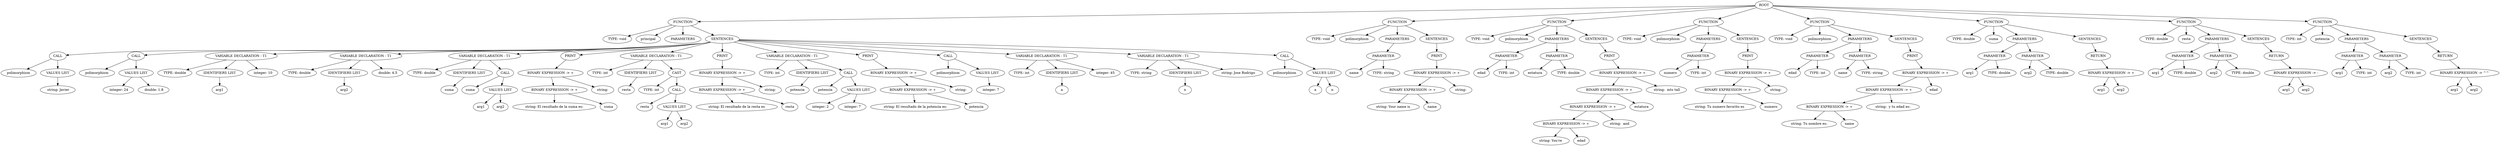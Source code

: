 digraph G{nodo0[label="ROOT"];
Node1[label="FUNCTION"];
nodo0->Node1;
Node2[label="TYPE: void"];
Node1->Node2;
Node3[label="principal"];
Node1->Node3;
Node4[label="PARAMETERS"];
Node1->Node4;
Node5[label="SENTENCES"];
Node1->Node5;
Node6[label="CALL"];
Node5->Node6;
Node7[label="polimorphism"];
Node6->Node7;
Node8[label="VALUES LIST"];
Node6->Node8;
Node9[label=" string: Javier"];
Node8->Node9;
Node10[label="CALL"];
Node5->Node10;
Node11[label="polimorphism"];
Node10->Node11;
Node12[label="VALUES LIST"];
Node10->Node12;
Node13[label=" integer: 24"];
Node12->Node13;
Node14[label=" double: 1.8"];
Node12->Node14;
Node15[label="VARIABLE DECLARATION - T1"];
Node5->Node15;
Node16[label="TYPE: double"];
Node15->Node16;
Node17[label="IDENTIFIERS LIST"];
Node15->Node17;
Node18[label="arg1"];
Node17->Node18;
Node19[label=" integer: 10"];
Node15->Node19;
Node20[label="VARIABLE DECLARATION - T1"];
Node5->Node20;
Node21[label="TYPE: double"];
Node20->Node21;
Node22[label="IDENTIFIERS LIST"];
Node20->Node22;
Node23[label="arg2"];
Node22->Node23;
Node24[label=" double: 4.5"];
Node20->Node24;
Node25[label="VARIABLE DECLARATION - T1"];
Node5->Node25;
Node26[label="TYPE: double"];
Node25->Node26;
Node27[label="IDENTIFIERS LIST"];
Node25->Node27;
Node28[label="suma"];
Node27->Node28;
Node29[label="CALL"];
Node25->Node29;
Node30[label="suma"];
Node29->Node30;
Node31[label="VALUES LIST"];
Node29->Node31;
Node32[label="arg1"];
Node31->Node32;
Node33[label="arg2"];
Node31->Node33;
Node34[label="PRINT"];
Node5->Node34;
Node35[label="BINARY EXPRESSION -> +"];
Node34->Node35;
Node36[label="BINARY EXPRESSION -> +"];
Node35->Node36;
Node37[label=" string: El resultado de la suma es: "];
Node36->Node37;
Node38[label="suma"];
Node36->Node38;
Node39[label=" string: \n"];
Node35->Node39;
Node40[label="VARIABLE DECLARATION - T1"];
Node5->Node40;
Node41[label="TYPE: int"];
Node40->Node41;
Node42[label="IDENTIFIERS LIST"];
Node40->Node42;
Node43[label="resta"];
Node42->Node43;
Node44[label="CAST"];
Node40->Node44;
Node45[label="TYPE: int"];
Node44->Node45;
Node46[label="CALL"];
Node44->Node46;
Node47[label="resta"];
Node46->Node47;
Node48[label="VALUES LIST"];
Node46->Node48;
Node49[label="arg1"];
Node48->Node49;
Node50[label="arg2"];
Node48->Node50;
Node51[label="PRINT"];
Node5->Node51;
Node52[label="BINARY EXPRESSION -> +"];
Node51->Node52;
Node53[label="BINARY EXPRESSION -> +"];
Node52->Node53;
Node54[label=" string: El resultado de la resta es "];
Node53->Node54;
Node55[label="resta"];
Node53->Node55;
Node56[label=" string: \n"];
Node52->Node56;
Node57[label="VARIABLE DECLARATION - T1"];
Node5->Node57;
Node58[label="TYPE: int"];
Node57->Node58;
Node59[label="IDENTIFIERS LIST"];
Node57->Node59;
Node60[label="potencia"];
Node59->Node60;
Node61[label="CALL"];
Node57->Node61;
Node62[label="potencia"];
Node61->Node62;
Node63[label="VALUES LIST"];
Node61->Node63;
Node64[label=" integer: 2"];
Node63->Node64;
Node65[label=" integer: 7"];
Node63->Node65;
Node66[label="PRINT"];
Node5->Node66;
Node67[label="BINARY EXPRESSION -> +"];
Node66->Node67;
Node68[label="BINARY EXPRESSION -> +"];
Node67->Node68;
Node69[label=" string: El resultado de la potencia es: "];
Node68->Node69;
Node70[label="potencia"];
Node68->Node70;
Node71[label=" string: \n"];
Node67->Node71;
Node72[label="CALL"];
Node5->Node72;
Node73[label="polimorphism"];
Node72->Node73;
Node74[label="VALUES LIST"];
Node72->Node74;
Node75[label=" integer: 7"];
Node74->Node75;
Node76[label="VARIABLE DECLARATION - T1"];
Node5->Node76;
Node77[label="TYPE: int"];
Node76->Node77;
Node78[label="IDENTIFIERS LIST"];
Node76->Node78;
Node79[label="a"];
Node78->Node79;
Node80[label=" integer: 45"];
Node76->Node80;
Node81[label="VARIABLE DECLARATION - T1"];
Node5->Node81;
Node82[label="TYPE: string"];
Node81->Node82;
Node83[label="IDENTIFIERS LIST"];
Node81->Node83;
Node84[label="n"];
Node83->Node84;
Node85[label=" string: Jose Rodrigo"];
Node81->Node85;
Node86[label="CALL"];
Node5->Node86;
Node87[label="polimorphism"];
Node86->Node87;
Node88[label="VALUES LIST"];
Node86->Node88;
Node89[label="a"];
Node88->Node89;
Node90[label="n"];
Node88->Node90;
Node91[label="FUNCTION"];
nodo0->Node91;
Node92[label="TYPE: void"];
Node91->Node92;
Node93[label="polimorphism"];
Node91->Node93;
Node94[label="PARAMETERS"];
Node91->Node94;
Node95[label="PARAMETER"];
Node94->Node95;
Node96[label="name"];
Node95->Node96;
Node97[label="TYPE: string"];
Node95->Node97;
Node98[label="SENTENCES"];
Node91->Node98;
Node99[label="PRINT"];
Node98->Node99;
Node100[label="BINARY EXPRESSION -> +"];
Node99->Node100;
Node101[label="BINARY EXPRESSION -> +"];
Node100->Node101;
Node102[label=" string: Your name is "];
Node101->Node102;
Node103[label="name"];
Node101->Node103;
Node104[label=" string: \n"];
Node100->Node104;
Node105[label="FUNCTION"];
nodo0->Node105;
Node106[label="TYPE: void"];
Node105->Node106;
Node107[label="polimorphism"];
Node105->Node107;
Node108[label="PARAMETERS"];
Node105->Node108;
Node109[label="PARAMETER"];
Node108->Node109;
Node110[label="edad"];
Node109->Node110;
Node111[label="TYPE: int"];
Node109->Node111;
Node112[label="PARAMETER"];
Node108->Node112;
Node113[label="estatura"];
Node112->Node113;
Node114[label="TYPE: double"];
Node112->Node114;
Node115[label="SENTENCES"];
Node105->Node115;
Node116[label="PRINT"];
Node115->Node116;
Node117[label="BINARY EXPRESSION -> +"];
Node116->Node117;
Node118[label="BINARY EXPRESSION -> +"];
Node117->Node118;
Node119[label="BINARY EXPRESSION -> +"];
Node118->Node119;
Node120[label="BINARY EXPRESSION -> +"];
Node119->Node120;
Node121[label=" string: You're "];
Node120->Node121;
Node122[label="edad"];
Node120->Node122;
Node123[label=" string:  and "];
Node119->Node123;
Node124[label="estatura"];
Node118->Node124;
Node125[label=" string:  mts tall\n"];
Node117->Node125;
Node126[label="FUNCTION"];
nodo0->Node126;
Node127[label="TYPE: void"];
Node126->Node127;
Node128[label="polimorphism"];
Node126->Node128;
Node129[label="PARAMETERS"];
Node126->Node129;
Node130[label="PARAMETER"];
Node129->Node130;
Node131[label="numero"];
Node130->Node131;
Node132[label="TYPE: int"];
Node130->Node132;
Node133[label="SENTENCES"];
Node126->Node133;
Node134[label="PRINT"];
Node133->Node134;
Node135[label="BINARY EXPRESSION -> +"];
Node134->Node135;
Node136[label="BINARY EXPRESSION -> +"];
Node135->Node136;
Node137[label=" string: Tu numero favorito es "];
Node136->Node137;
Node138[label="numero"];
Node136->Node138;
Node139[label=" string: \n"];
Node135->Node139;
Node140[label="FUNCTION"];
nodo0->Node140;
Node141[label="TYPE: void"];
Node140->Node141;
Node142[label="polimorphism"];
Node140->Node142;
Node143[label="PARAMETERS"];
Node140->Node143;
Node144[label="PARAMETER"];
Node143->Node144;
Node145[label="edad"];
Node144->Node145;
Node146[label="TYPE: int"];
Node144->Node146;
Node147[label="PARAMETER"];
Node143->Node147;
Node148[label="name"];
Node147->Node148;
Node149[label="TYPE: string"];
Node147->Node149;
Node150[label="SENTENCES"];
Node140->Node150;
Node151[label="PRINT"];
Node150->Node151;
Node152[label="BINARY EXPRESSION -> +"];
Node151->Node152;
Node153[label="BINARY EXPRESSION -> +"];
Node152->Node153;
Node154[label="BINARY EXPRESSION -> +"];
Node153->Node154;
Node155[label=" string: Tu nombre es: "];
Node154->Node155;
Node156[label="name"];
Node154->Node156;
Node157[label=" string:  y tu edad es: "];
Node153->Node157;
Node158[label="edad"];
Node152->Node158;
Node159[label="FUNCTION"];
nodo0->Node159;
Node160[label="TYPE: double"];
Node159->Node160;
Node161[label="suma"];
Node159->Node161;
Node162[label="PARAMETERS"];
Node159->Node162;
Node163[label="PARAMETER"];
Node162->Node163;
Node164[label="arg1"];
Node163->Node164;
Node165[label="TYPE: double"];
Node163->Node165;
Node166[label="PARAMETER"];
Node162->Node166;
Node167[label="arg2"];
Node166->Node167;
Node168[label="TYPE: double"];
Node166->Node168;
Node169[label="SENTENCES"];
Node159->Node169;
Node170[label="RETURN"];
Node169->Node170;
Node171[label="BINARY EXPRESSION -> +"];
Node170->Node171;
Node172[label="arg1"];
Node171->Node172;
Node173[label="arg2"];
Node171->Node173;
Node174[label="FUNCTION"];
nodo0->Node174;
Node175[label="TYPE: double"];
Node174->Node175;
Node176[label="resta"];
Node174->Node176;
Node177[label="PARAMETERS"];
Node174->Node177;
Node178[label="PARAMETER"];
Node177->Node178;
Node179[label="arg1"];
Node178->Node179;
Node180[label="TYPE: double"];
Node178->Node180;
Node181[label="PARAMETER"];
Node177->Node181;
Node182[label="arg2"];
Node181->Node182;
Node183[label="TYPE: double"];
Node181->Node183;
Node184[label="SENTENCES"];
Node174->Node184;
Node185[label="RETURN"];
Node184->Node185;
Node186[label="BINARY EXPRESSION -> -"];
Node185->Node186;
Node187[label="arg1"];
Node186->Node187;
Node188[label="arg2"];
Node186->Node188;
Node189[label="FUNCTION"];
nodo0->Node189;
Node190[label="TYPE: int"];
Node189->Node190;
Node191[label="potencia"];
Node189->Node191;
Node192[label="PARAMETERS"];
Node189->Node192;
Node193[label="PARAMETER"];
Node192->Node193;
Node194[label="arg1"];
Node193->Node194;
Node195[label="TYPE: int"];
Node193->Node195;
Node196[label="PARAMETER"];
Node192->Node196;
Node197[label="arg2"];
Node196->Node197;
Node198[label="TYPE: int"];
Node196->Node198;
Node199[label="SENTENCES"];
Node189->Node199;
Node200[label="RETURN"];
Node199->Node200;
Node201[label="BINARY EXPRESSION -> ^^"];
Node200->Node201;
Node202[label="arg1"];
Node201->Node202;
Node203[label="arg2"];
Node201->Node203;
}